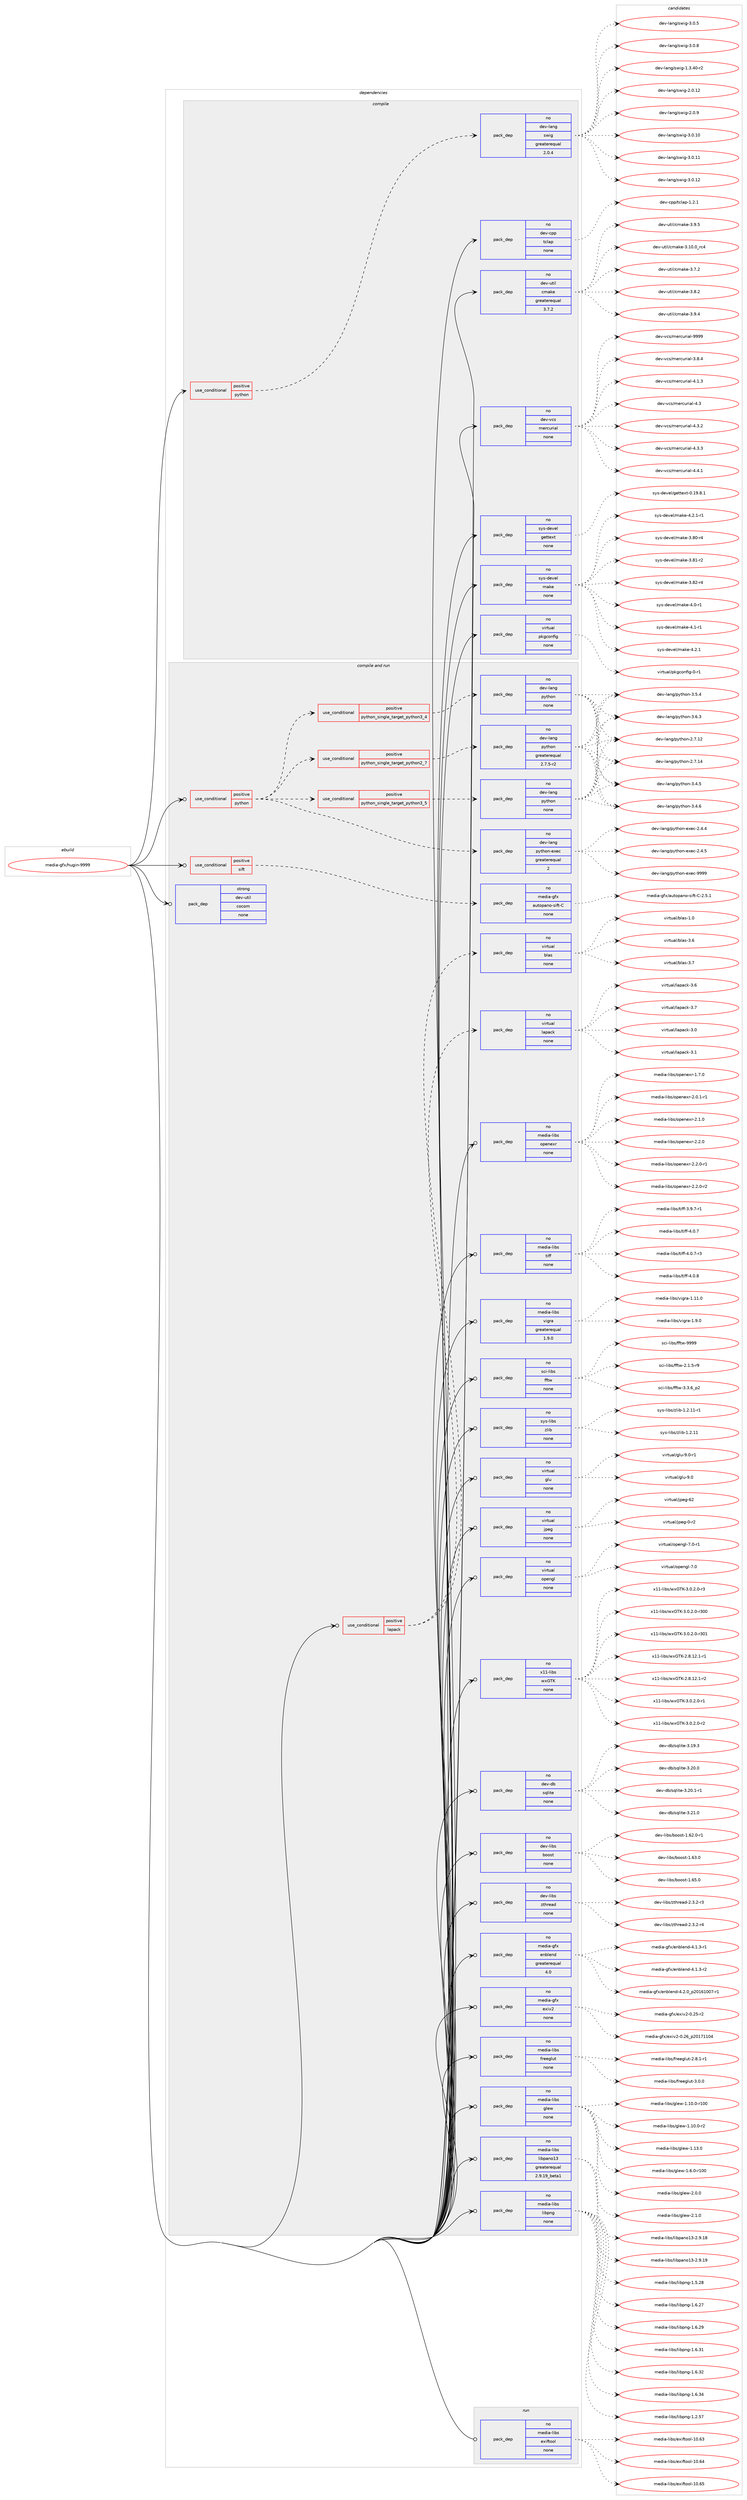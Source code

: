 digraph prolog {

# *************
# Graph options
# *************

newrank=true;
concentrate=true;
compound=true;
graph [rankdir=LR,fontname=Helvetica,fontsize=10,ranksep=1.5];#, ranksep=2.5, nodesep=0.2];
edge  [arrowhead=vee];
node  [fontname=Helvetica,fontsize=10];

# **********
# The ebuild
# **********

subgraph cluster_leftcol {
color=gray;
rank=same;
label=<<i>ebuild</i>>;
id [label="media-gfx/hugin-9999", color=red, width=4, href="../media-gfx/hugin-9999.svg"];
}

# ****************
# The dependencies
# ****************

subgraph cluster_midcol {
color=gray;
label=<<i>dependencies</i>>;
subgraph cluster_compile {
fillcolor="#eeeeee";
style=filled;
label=<<i>compile</i>>;
subgraph cond87703 {
dependency354578 [label=<<TABLE BORDER="0" CELLBORDER="1" CELLSPACING="0" CELLPADDING="4"><TR><TD ROWSPAN="3" CELLPADDING="10">use_conditional</TD></TR><TR><TD>positive</TD></TR><TR><TD>python</TD></TR></TABLE>>, shape=none, color=red];
subgraph pack261482 {
dependency354579 [label=<<TABLE BORDER="0" CELLBORDER="1" CELLSPACING="0" CELLPADDING="4" WIDTH="220"><TR><TD ROWSPAN="6" CELLPADDING="30">pack_dep</TD></TR><TR><TD WIDTH="110">no</TD></TR><TR><TD>dev-lang</TD></TR><TR><TD>swig</TD></TR><TR><TD>greaterequal</TD></TR><TR><TD>2.0.4</TD></TR></TABLE>>, shape=none, color=blue];
}
dependency354578:e -> dependency354579:w [weight=20,style="dashed",arrowhead="vee"];
}
id:e -> dependency354578:w [weight=20,style="solid",arrowhead="vee"];
subgraph pack261483 {
dependency354580 [label=<<TABLE BORDER="0" CELLBORDER="1" CELLSPACING="0" CELLPADDING="4" WIDTH="220"><TR><TD ROWSPAN="6" CELLPADDING="30">pack_dep</TD></TR><TR><TD WIDTH="110">no</TD></TR><TR><TD>dev-cpp</TD></TR><TR><TD>tclap</TD></TR><TR><TD>none</TD></TR><TR><TD></TD></TR></TABLE>>, shape=none, color=blue];
}
id:e -> dependency354580:w [weight=20,style="solid",arrowhead="vee"];
subgraph pack261484 {
dependency354581 [label=<<TABLE BORDER="0" CELLBORDER="1" CELLSPACING="0" CELLPADDING="4" WIDTH="220"><TR><TD ROWSPAN="6" CELLPADDING="30">pack_dep</TD></TR><TR><TD WIDTH="110">no</TD></TR><TR><TD>dev-util</TD></TR><TR><TD>cmake</TD></TR><TR><TD>greaterequal</TD></TR><TR><TD>3.7.2</TD></TR></TABLE>>, shape=none, color=blue];
}
id:e -> dependency354581:w [weight=20,style="solid",arrowhead="vee"];
subgraph pack261485 {
dependency354582 [label=<<TABLE BORDER="0" CELLBORDER="1" CELLSPACING="0" CELLPADDING="4" WIDTH="220"><TR><TD ROWSPAN="6" CELLPADDING="30">pack_dep</TD></TR><TR><TD WIDTH="110">no</TD></TR><TR><TD>dev-vcs</TD></TR><TR><TD>mercurial</TD></TR><TR><TD>none</TD></TR><TR><TD></TD></TR></TABLE>>, shape=none, color=blue];
}
id:e -> dependency354582:w [weight=20,style="solid",arrowhead="vee"];
subgraph pack261486 {
dependency354583 [label=<<TABLE BORDER="0" CELLBORDER="1" CELLSPACING="0" CELLPADDING="4" WIDTH="220"><TR><TD ROWSPAN="6" CELLPADDING="30">pack_dep</TD></TR><TR><TD WIDTH="110">no</TD></TR><TR><TD>sys-devel</TD></TR><TR><TD>gettext</TD></TR><TR><TD>none</TD></TR><TR><TD></TD></TR></TABLE>>, shape=none, color=blue];
}
id:e -> dependency354583:w [weight=20,style="solid",arrowhead="vee"];
subgraph pack261487 {
dependency354584 [label=<<TABLE BORDER="0" CELLBORDER="1" CELLSPACING="0" CELLPADDING="4" WIDTH="220"><TR><TD ROWSPAN="6" CELLPADDING="30">pack_dep</TD></TR><TR><TD WIDTH="110">no</TD></TR><TR><TD>sys-devel</TD></TR><TR><TD>make</TD></TR><TR><TD>none</TD></TR><TR><TD></TD></TR></TABLE>>, shape=none, color=blue];
}
id:e -> dependency354584:w [weight=20,style="solid",arrowhead="vee"];
subgraph pack261488 {
dependency354585 [label=<<TABLE BORDER="0" CELLBORDER="1" CELLSPACING="0" CELLPADDING="4" WIDTH="220"><TR><TD ROWSPAN="6" CELLPADDING="30">pack_dep</TD></TR><TR><TD WIDTH="110">no</TD></TR><TR><TD>virtual</TD></TR><TR><TD>pkgconfig</TD></TR><TR><TD>none</TD></TR><TR><TD></TD></TR></TABLE>>, shape=none, color=blue];
}
id:e -> dependency354585:w [weight=20,style="solid",arrowhead="vee"];
}
subgraph cluster_compileandrun {
fillcolor="#eeeeee";
style=filled;
label=<<i>compile and run</i>>;
subgraph cond87704 {
dependency354586 [label=<<TABLE BORDER="0" CELLBORDER="1" CELLSPACING="0" CELLPADDING="4"><TR><TD ROWSPAN="3" CELLPADDING="10">use_conditional</TD></TR><TR><TD>positive</TD></TR><TR><TD>lapack</TD></TR></TABLE>>, shape=none, color=red];
subgraph pack261489 {
dependency354587 [label=<<TABLE BORDER="0" CELLBORDER="1" CELLSPACING="0" CELLPADDING="4" WIDTH="220"><TR><TD ROWSPAN="6" CELLPADDING="30">pack_dep</TD></TR><TR><TD WIDTH="110">no</TD></TR><TR><TD>virtual</TD></TR><TR><TD>blas</TD></TR><TR><TD>none</TD></TR><TR><TD></TD></TR></TABLE>>, shape=none, color=blue];
}
dependency354586:e -> dependency354587:w [weight=20,style="dashed",arrowhead="vee"];
subgraph pack261490 {
dependency354588 [label=<<TABLE BORDER="0" CELLBORDER="1" CELLSPACING="0" CELLPADDING="4" WIDTH="220"><TR><TD ROWSPAN="6" CELLPADDING="30">pack_dep</TD></TR><TR><TD WIDTH="110">no</TD></TR><TR><TD>virtual</TD></TR><TR><TD>lapack</TD></TR><TR><TD>none</TD></TR><TR><TD></TD></TR></TABLE>>, shape=none, color=blue];
}
dependency354586:e -> dependency354588:w [weight=20,style="dashed",arrowhead="vee"];
}
id:e -> dependency354586:w [weight=20,style="solid",arrowhead="odotvee"];
subgraph cond87705 {
dependency354589 [label=<<TABLE BORDER="0" CELLBORDER="1" CELLSPACING="0" CELLPADDING="4"><TR><TD ROWSPAN="3" CELLPADDING="10">use_conditional</TD></TR><TR><TD>positive</TD></TR><TR><TD>python</TD></TR></TABLE>>, shape=none, color=red];
subgraph cond87706 {
dependency354590 [label=<<TABLE BORDER="0" CELLBORDER="1" CELLSPACING="0" CELLPADDING="4"><TR><TD ROWSPAN="3" CELLPADDING="10">use_conditional</TD></TR><TR><TD>positive</TD></TR><TR><TD>python_single_target_python2_7</TD></TR></TABLE>>, shape=none, color=red];
subgraph pack261491 {
dependency354591 [label=<<TABLE BORDER="0" CELLBORDER="1" CELLSPACING="0" CELLPADDING="4" WIDTH="220"><TR><TD ROWSPAN="6" CELLPADDING="30">pack_dep</TD></TR><TR><TD WIDTH="110">no</TD></TR><TR><TD>dev-lang</TD></TR><TR><TD>python</TD></TR><TR><TD>greaterequal</TD></TR><TR><TD>2.7.5-r2</TD></TR></TABLE>>, shape=none, color=blue];
}
dependency354590:e -> dependency354591:w [weight=20,style="dashed",arrowhead="vee"];
}
dependency354589:e -> dependency354590:w [weight=20,style="dashed",arrowhead="vee"];
subgraph cond87707 {
dependency354592 [label=<<TABLE BORDER="0" CELLBORDER="1" CELLSPACING="0" CELLPADDING="4"><TR><TD ROWSPAN="3" CELLPADDING="10">use_conditional</TD></TR><TR><TD>positive</TD></TR><TR><TD>python_single_target_python3_4</TD></TR></TABLE>>, shape=none, color=red];
subgraph pack261492 {
dependency354593 [label=<<TABLE BORDER="0" CELLBORDER="1" CELLSPACING="0" CELLPADDING="4" WIDTH="220"><TR><TD ROWSPAN="6" CELLPADDING="30">pack_dep</TD></TR><TR><TD WIDTH="110">no</TD></TR><TR><TD>dev-lang</TD></TR><TR><TD>python</TD></TR><TR><TD>none</TD></TR><TR><TD></TD></TR></TABLE>>, shape=none, color=blue];
}
dependency354592:e -> dependency354593:w [weight=20,style="dashed",arrowhead="vee"];
}
dependency354589:e -> dependency354592:w [weight=20,style="dashed",arrowhead="vee"];
subgraph cond87708 {
dependency354594 [label=<<TABLE BORDER="0" CELLBORDER="1" CELLSPACING="0" CELLPADDING="4"><TR><TD ROWSPAN="3" CELLPADDING="10">use_conditional</TD></TR><TR><TD>positive</TD></TR><TR><TD>python_single_target_python3_5</TD></TR></TABLE>>, shape=none, color=red];
subgraph pack261493 {
dependency354595 [label=<<TABLE BORDER="0" CELLBORDER="1" CELLSPACING="0" CELLPADDING="4" WIDTH="220"><TR><TD ROWSPAN="6" CELLPADDING="30">pack_dep</TD></TR><TR><TD WIDTH="110">no</TD></TR><TR><TD>dev-lang</TD></TR><TR><TD>python</TD></TR><TR><TD>none</TD></TR><TR><TD></TD></TR></TABLE>>, shape=none, color=blue];
}
dependency354594:e -> dependency354595:w [weight=20,style="dashed",arrowhead="vee"];
}
dependency354589:e -> dependency354594:w [weight=20,style="dashed",arrowhead="vee"];
subgraph pack261494 {
dependency354596 [label=<<TABLE BORDER="0" CELLBORDER="1" CELLSPACING="0" CELLPADDING="4" WIDTH="220"><TR><TD ROWSPAN="6" CELLPADDING="30">pack_dep</TD></TR><TR><TD WIDTH="110">no</TD></TR><TR><TD>dev-lang</TD></TR><TR><TD>python-exec</TD></TR><TR><TD>greaterequal</TD></TR><TR><TD>2</TD></TR></TABLE>>, shape=none, color=blue];
}
dependency354589:e -> dependency354596:w [weight=20,style="dashed",arrowhead="vee"];
}
id:e -> dependency354589:w [weight=20,style="solid",arrowhead="odotvee"];
subgraph cond87709 {
dependency354597 [label=<<TABLE BORDER="0" CELLBORDER="1" CELLSPACING="0" CELLPADDING="4"><TR><TD ROWSPAN="3" CELLPADDING="10">use_conditional</TD></TR><TR><TD>positive</TD></TR><TR><TD>sift</TD></TR></TABLE>>, shape=none, color=red];
subgraph pack261495 {
dependency354598 [label=<<TABLE BORDER="0" CELLBORDER="1" CELLSPACING="0" CELLPADDING="4" WIDTH="220"><TR><TD ROWSPAN="6" CELLPADDING="30">pack_dep</TD></TR><TR><TD WIDTH="110">no</TD></TR><TR><TD>media-gfx</TD></TR><TR><TD>autopano-sift-C</TD></TR><TR><TD>none</TD></TR><TR><TD></TD></TR></TABLE>>, shape=none, color=blue];
}
dependency354597:e -> dependency354598:w [weight=20,style="dashed",arrowhead="vee"];
}
id:e -> dependency354597:w [weight=20,style="solid",arrowhead="odotvee"];
subgraph pack261496 {
dependency354599 [label=<<TABLE BORDER="0" CELLBORDER="1" CELLSPACING="0" CELLPADDING="4" WIDTH="220"><TR><TD ROWSPAN="6" CELLPADDING="30">pack_dep</TD></TR><TR><TD WIDTH="110">no</TD></TR><TR><TD>dev-db</TD></TR><TR><TD>sqlite</TD></TR><TR><TD>none</TD></TR><TR><TD></TD></TR></TABLE>>, shape=none, color=blue];
}
id:e -> dependency354599:w [weight=20,style="solid",arrowhead="odotvee"];
subgraph pack261497 {
dependency354600 [label=<<TABLE BORDER="0" CELLBORDER="1" CELLSPACING="0" CELLPADDING="4" WIDTH="220"><TR><TD ROWSPAN="6" CELLPADDING="30">pack_dep</TD></TR><TR><TD WIDTH="110">no</TD></TR><TR><TD>dev-libs</TD></TR><TR><TD>boost</TD></TR><TR><TD>none</TD></TR><TR><TD></TD></TR></TABLE>>, shape=none, color=blue];
}
id:e -> dependency354600:w [weight=20,style="solid",arrowhead="odotvee"];
subgraph pack261498 {
dependency354601 [label=<<TABLE BORDER="0" CELLBORDER="1" CELLSPACING="0" CELLPADDING="4" WIDTH="220"><TR><TD ROWSPAN="6" CELLPADDING="30">pack_dep</TD></TR><TR><TD WIDTH="110">no</TD></TR><TR><TD>dev-libs</TD></TR><TR><TD>zthread</TD></TR><TR><TD>none</TD></TR><TR><TD></TD></TR></TABLE>>, shape=none, color=blue];
}
id:e -> dependency354601:w [weight=20,style="solid",arrowhead="odotvee"];
subgraph pack261499 {
dependency354602 [label=<<TABLE BORDER="0" CELLBORDER="1" CELLSPACING="0" CELLPADDING="4" WIDTH="220"><TR><TD ROWSPAN="6" CELLPADDING="30">pack_dep</TD></TR><TR><TD WIDTH="110">no</TD></TR><TR><TD>media-gfx</TD></TR><TR><TD>enblend</TD></TR><TR><TD>greaterequal</TD></TR><TR><TD>4.0</TD></TR></TABLE>>, shape=none, color=blue];
}
id:e -> dependency354602:w [weight=20,style="solid",arrowhead="odotvee"];
subgraph pack261500 {
dependency354603 [label=<<TABLE BORDER="0" CELLBORDER="1" CELLSPACING="0" CELLPADDING="4" WIDTH="220"><TR><TD ROWSPAN="6" CELLPADDING="30">pack_dep</TD></TR><TR><TD WIDTH="110">no</TD></TR><TR><TD>media-gfx</TD></TR><TR><TD>exiv2</TD></TR><TR><TD>none</TD></TR><TR><TD></TD></TR></TABLE>>, shape=none, color=blue];
}
id:e -> dependency354603:w [weight=20,style="solid",arrowhead="odotvee"];
subgraph pack261501 {
dependency354604 [label=<<TABLE BORDER="0" CELLBORDER="1" CELLSPACING="0" CELLPADDING="4" WIDTH="220"><TR><TD ROWSPAN="6" CELLPADDING="30">pack_dep</TD></TR><TR><TD WIDTH="110">no</TD></TR><TR><TD>media-libs</TD></TR><TR><TD>freeglut</TD></TR><TR><TD>none</TD></TR><TR><TD></TD></TR></TABLE>>, shape=none, color=blue];
}
id:e -> dependency354604:w [weight=20,style="solid",arrowhead="odotvee"];
subgraph pack261502 {
dependency354605 [label=<<TABLE BORDER="0" CELLBORDER="1" CELLSPACING="0" CELLPADDING="4" WIDTH="220"><TR><TD ROWSPAN="6" CELLPADDING="30">pack_dep</TD></TR><TR><TD WIDTH="110">no</TD></TR><TR><TD>media-libs</TD></TR><TR><TD>glew</TD></TR><TR><TD>none</TD></TR><TR><TD></TD></TR></TABLE>>, shape=none, color=blue];
}
id:e -> dependency354605:w [weight=20,style="solid",arrowhead="odotvee"];
subgraph pack261503 {
dependency354606 [label=<<TABLE BORDER="0" CELLBORDER="1" CELLSPACING="0" CELLPADDING="4" WIDTH="220"><TR><TD ROWSPAN="6" CELLPADDING="30">pack_dep</TD></TR><TR><TD WIDTH="110">no</TD></TR><TR><TD>media-libs</TD></TR><TR><TD>libpano13</TD></TR><TR><TD>greaterequal</TD></TR><TR><TD>2.9.19_beta1</TD></TR></TABLE>>, shape=none, color=blue];
}
id:e -> dependency354606:w [weight=20,style="solid",arrowhead="odotvee"];
subgraph pack261504 {
dependency354607 [label=<<TABLE BORDER="0" CELLBORDER="1" CELLSPACING="0" CELLPADDING="4" WIDTH="220"><TR><TD ROWSPAN="6" CELLPADDING="30">pack_dep</TD></TR><TR><TD WIDTH="110">no</TD></TR><TR><TD>media-libs</TD></TR><TR><TD>libpng</TD></TR><TR><TD>none</TD></TR><TR><TD></TD></TR></TABLE>>, shape=none, color=blue];
}
id:e -> dependency354607:w [weight=20,style="solid",arrowhead="odotvee"];
subgraph pack261505 {
dependency354608 [label=<<TABLE BORDER="0" CELLBORDER="1" CELLSPACING="0" CELLPADDING="4" WIDTH="220"><TR><TD ROWSPAN="6" CELLPADDING="30">pack_dep</TD></TR><TR><TD WIDTH="110">no</TD></TR><TR><TD>media-libs</TD></TR><TR><TD>openexr</TD></TR><TR><TD>none</TD></TR><TR><TD></TD></TR></TABLE>>, shape=none, color=blue];
}
id:e -> dependency354608:w [weight=20,style="solid",arrowhead="odotvee"];
subgraph pack261506 {
dependency354609 [label=<<TABLE BORDER="0" CELLBORDER="1" CELLSPACING="0" CELLPADDING="4" WIDTH="220"><TR><TD ROWSPAN="6" CELLPADDING="30">pack_dep</TD></TR><TR><TD WIDTH="110">no</TD></TR><TR><TD>media-libs</TD></TR><TR><TD>tiff</TD></TR><TR><TD>none</TD></TR><TR><TD></TD></TR></TABLE>>, shape=none, color=blue];
}
id:e -> dependency354609:w [weight=20,style="solid",arrowhead="odotvee"];
subgraph pack261507 {
dependency354610 [label=<<TABLE BORDER="0" CELLBORDER="1" CELLSPACING="0" CELLPADDING="4" WIDTH="220"><TR><TD ROWSPAN="6" CELLPADDING="30">pack_dep</TD></TR><TR><TD WIDTH="110">no</TD></TR><TR><TD>media-libs</TD></TR><TR><TD>vigra</TD></TR><TR><TD>greaterequal</TD></TR><TR><TD>1.9.0</TD></TR></TABLE>>, shape=none, color=blue];
}
id:e -> dependency354610:w [weight=20,style="solid",arrowhead="odotvee"];
subgraph pack261508 {
dependency354611 [label=<<TABLE BORDER="0" CELLBORDER="1" CELLSPACING="0" CELLPADDING="4" WIDTH="220"><TR><TD ROWSPAN="6" CELLPADDING="30">pack_dep</TD></TR><TR><TD WIDTH="110">no</TD></TR><TR><TD>sci-libs</TD></TR><TR><TD>fftw</TD></TR><TR><TD>none</TD></TR><TR><TD></TD></TR></TABLE>>, shape=none, color=blue];
}
id:e -> dependency354611:w [weight=20,style="solid",arrowhead="odotvee"];
subgraph pack261509 {
dependency354612 [label=<<TABLE BORDER="0" CELLBORDER="1" CELLSPACING="0" CELLPADDING="4" WIDTH="220"><TR><TD ROWSPAN="6" CELLPADDING="30">pack_dep</TD></TR><TR><TD WIDTH="110">no</TD></TR><TR><TD>sys-libs</TD></TR><TR><TD>zlib</TD></TR><TR><TD>none</TD></TR><TR><TD></TD></TR></TABLE>>, shape=none, color=blue];
}
id:e -> dependency354612:w [weight=20,style="solid",arrowhead="odotvee"];
subgraph pack261510 {
dependency354613 [label=<<TABLE BORDER="0" CELLBORDER="1" CELLSPACING="0" CELLPADDING="4" WIDTH="220"><TR><TD ROWSPAN="6" CELLPADDING="30">pack_dep</TD></TR><TR><TD WIDTH="110">no</TD></TR><TR><TD>virtual</TD></TR><TR><TD>glu</TD></TR><TR><TD>none</TD></TR><TR><TD></TD></TR></TABLE>>, shape=none, color=blue];
}
id:e -> dependency354613:w [weight=20,style="solid",arrowhead="odotvee"];
subgraph pack261511 {
dependency354614 [label=<<TABLE BORDER="0" CELLBORDER="1" CELLSPACING="0" CELLPADDING="4" WIDTH="220"><TR><TD ROWSPAN="6" CELLPADDING="30">pack_dep</TD></TR><TR><TD WIDTH="110">no</TD></TR><TR><TD>virtual</TD></TR><TR><TD>jpeg</TD></TR><TR><TD>none</TD></TR><TR><TD></TD></TR></TABLE>>, shape=none, color=blue];
}
id:e -> dependency354614:w [weight=20,style="solid",arrowhead="odotvee"];
subgraph pack261512 {
dependency354615 [label=<<TABLE BORDER="0" CELLBORDER="1" CELLSPACING="0" CELLPADDING="4" WIDTH="220"><TR><TD ROWSPAN="6" CELLPADDING="30">pack_dep</TD></TR><TR><TD WIDTH="110">no</TD></TR><TR><TD>virtual</TD></TR><TR><TD>opengl</TD></TR><TR><TD>none</TD></TR><TR><TD></TD></TR></TABLE>>, shape=none, color=blue];
}
id:e -> dependency354615:w [weight=20,style="solid",arrowhead="odotvee"];
subgraph pack261513 {
dependency354616 [label=<<TABLE BORDER="0" CELLBORDER="1" CELLSPACING="0" CELLPADDING="4" WIDTH="220"><TR><TD ROWSPAN="6" CELLPADDING="30">pack_dep</TD></TR><TR><TD WIDTH="110">no</TD></TR><TR><TD>x11-libs</TD></TR><TR><TD>wxGTK</TD></TR><TR><TD>none</TD></TR><TR><TD></TD></TR></TABLE>>, shape=none, color=blue];
}
id:e -> dependency354616:w [weight=20,style="solid",arrowhead="odotvee"];
subgraph pack261514 {
dependency354617 [label=<<TABLE BORDER="0" CELLBORDER="1" CELLSPACING="0" CELLPADDING="4" WIDTH="220"><TR><TD ROWSPAN="6" CELLPADDING="30">pack_dep</TD></TR><TR><TD WIDTH="110">strong</TD></TR><TR><TD>dev-util</TD></TR><TR><TD>cocom</TD></TR><TR><TD>none</TD></TR><TR><TD></TD></TR></TABLE>>, shape=none, color=blue];
}
id:e -> dependency354617:w [weight=20,style="solid",arrowhead="odotvee"];
}
subgraph cluster_run {
fillcolor="#eeeeee";
style=filled;
label=<<i>run</i>>;
subgraph pack261515 {
dependency354618 [label=<<TABLE BORDER="0" CELLBORDER="1" CELLSPACING="0" CELLPADDING="4" WIDTH="220"><TR><TD ROWSPAN="6" CELLPADDING="30">pack_dep</TD></TR><TR><TD WIDTH="110">no</TD></TR><TR><TD>media-libs</TD></TR><TR><TD>exiftool</TD></TR><TR><TD>none</TD></TR><TR><TD></TD></TR></TABLE>>, shape=none, color=blue];
}
id:e -> dependency354618:w [weight=20,style="solid",arrowhead="odot"];
}
}

# **************
# The candidates
# **************

subgraph cluster_choices {
rank=same;
color=gray;
label=<<i>candidates</i>>;

subgraph choice261482 {
color=black;
nodesep=1;
choice100101118451089711010347115119105103454946514652484511450 [label="dev-lang/swig-1.3.40-r2", color=red, width=4,href="../dev-lang/swig-1.3.40-r2.svg"];
choice10010111845108971101034711511910510345504648464950 [label="dev-lang/swig-2.0.12", color=red, width=4,href="../dev-lang/swig-2.0.12.svg"];
choice100101118451089711010347115119105103455046484657 [label="dev-lang/swig-2.0.9", color=red, width=4,href="../dev-lang/swig-2.0.9.svg"];
choice10010111845108971101034711511910510345514648464948 [label="dev-lang/swig-3.0.10", color=red, width=4,href="../dev-lang/swig-3.0.10.svg"];
choice10010111845108971101034711511910510345514648464949 [label="dev-lang/swig-3.0.11", color=red, width=4,href="../dev-lang/swig-3.0.11.svg"];
choice10010111845108971101034711511910510345514648464950 [label="dev-lang/swig-3.0.12", color=red, width=4,href="../dev-lang/swig-3.0.12.svg"];
choice100101118451089711010347115119105103455146484653 [label="dev-lang/swig-3.0.5", color=red, width=4,href="../dev-lang/swig-3.0.5.svg"];
choice100101118451089711010347115119105103455146484656 [label="dev-lang/swig-3.0.8", color=red, width=4,href="../dev-lang/swig-3.0.8.svg"];
dependency354579:e -> choice100101118451089711010347115119105103454946514652484511450:w [style=dotted,weight="100"];
dependency354579:e -> choice10010111845108971101034711511910510345504648464950:w [style=dotted,weight="100"];
dependency354579:e -> choice100101118451089711010347115119105103455046484657:w [style=dotted,weight="100"];
dependency354579:e -> choice10010111845108971101034711511910510345514648464948:w [style=dotted,weight="100"];
dependency354579:e -> choice10010111845108971101034711511910510345514648464949:w [style=dotted,weight="100"];
dependency354579:e -> choice10010111845108971101034711511910510345514648464950:w [style=dotted,weight="100"];
dependency354579:e -> choice100101118451089711010347115119105103455146484653:w [style=dotted,weight="100"];
dependency354579:e -> choice100101118451089711010347115119105103455146484656:w [style=dotted,weight="100"];
}
subgraph choice261483 {
color=black;
nodesep=1;
choice1001011184599112112471169910897112454946504649 [label="dev-cpp/tclap-1.2.1", color=red, width=4,href="../dev-cpp/tclap-1.2.1.svg"];
dependency354580:e -> choice1001011184599112112471169910897112454946504649:w [style=dotted,weight="100"];
}
subgraph choice261484 {
color=black;
nodesep=1;
choice1001011184511711610510847991099710710145514649484648951149952 [label="dev-util/cmake-3.10.0_rc4", color=red, width=4,href="../dev-util/cmake-3.10.0_rc4.svg"];
choice10010111845117116105108479910997107101455146554650 [label="dev-util/cmake-3.7.2", color=red, width=4,href="../dev-util/cmake-3.7.2.svg"];
choice10010111845117116105108479910997107101455146564650 [label="dev-util/cmake-3.8.2", color=red, width=4,href="../dev-util/cmake-3.8.2.svg"];
choice10010111845117116105108479910997107101455146574652 [label="dev-util/cmake-3.9.4", color=red, width=4,href="../dev-util/cmake-3.9.4.svg"];
choice10010111845117116105108479910997107101455146574653 [label="dev-util/cmake-3.9.5", color=red, width=4,href="../dev-util/cmake-3.9.5.svg"];
dependency354581:e -> choice1001011184511711610510847991099710710145514649484648951149952:w [style=dotted,weight="100"];
dependency354581:e -> choice10010111845117116105108479910997107101455146554650:w [style=dotted,weight="100"];
dependency354581:e -> choice10010111845117116105108479910997107101455146564650:w [style=dotted,weight="100"];
dependency354581:e -> choice10010111845117116105108479910997107101455146574652:w [style=dotted,weight="100"];
dependency354581:e -> choice10010111845117116105108479910997107101455146574653:w [style=dotted,weight="100"];
}
subgraph choice261485 {
color=black;
nodesep=1;
choice1001011184511899115471091011149911711410597108455146564652 [label="dev-vcs/mercurial-3.8.4", color=red, width=4,href="../dev-vcs/mercurial-3.8.4.svg"];
choice1001011184511899115471091011149911711410597108455246494651 [label="dev-vcs/mercurial-4.1.3", color=red, width=4,href="../dev-vcs/mercurial-4.1.3.svg"];
choice100101118451189911547109101114991171141059710845524651 [label="dev-vcs/mercurial-4.3", color=red, width=4,href="../dev-vcs/mercurial-4.3.svg"];
choice1001011184511899115471091011149911711410597108455246514650 [label="dev-vcs/mercurial-4.3.2", color=red, width=4,href="../dev-vcs/mercurial-4.3.2.svg"];
choice1001011184511899115471091011149911711410597108455246514651 [label="dev-vcs/mercurial-4.3.3", color=red, width=4,href="../dev-vcs/mercurial-4.3.3.svg"];
choice1001011184511899115471091011149911711410597108455246524649 [label="dev-vcs/mercurial-4.4.1", color=red, width=4,href="../dev-vcs/mercurial-4.4.1.svg"];
choice10010111845118991154710910111499117114105971084557575757 [label="dev-vcs/mercurial-9999", color=red, width=4,href="../dev-vcs/mercurial-9999.svg"];
dependency354582:e -> choice1001011184511899115471091011149911711410597108455146564652:w [style=dotted,weight="100"];
dependency354582:e -> choice1001011184511899115471091011149911711410597108455246494651:w [style=dotted,weight="100"];
dependency354582:e -> choice100101118451189911547109101114991171141059710845524651:w [style=dotted,weight="100"];
dependency354582:e -> choice1001011184511899115471091011149911711410597108455246514650:w [style=dotted,weight="100"];
dependency354582:e -> choice1001011184511899115471091011149911711410597108455246514651:w [style=dotted,weight="100"];
dependency354582:e -> choice1001011184511899115471091011149911711410597108455246524649:w [style=dotted,weight="100"];
dependency354582:e -> choice10010111845118991154710910111499117114105971084557575757:w [style=dotted,weight="100"];
}
subgraph choice261486 {
color=black;
nodesep=1;
choice1151211154510010111810110847103101116116101120116454846495746564649 [label="sys-devel/gettext-0.19.8.1", color=red, width=4,href="../sys-devel/gettext-0.19.8.1.svg"];
dependency354583:e -> choice1151211154510010111810110847103101116116101120116454846495746564649:w [style=dotted,weight="100"];
}
subgraph choice261487 {
color=black;
nodesep=1;
choice11512111545100101118101108471099710710145514656484511452 [label="sys-devel/make-3.80-r4", color=red, width=4,href="../sys-devel/make-3.80-r4.svg"];
choice11512111545100101118101108471099710710145514656494511450 [label="sys-devel/make-3.81-r2", color=red, width=4,href="../sys-devel/make-3.81-r2.svg"];
choice11512111545100101118101108471099710710145514656504511452 [label="sys-devel/make-3.82-r4", color=red, width=4,href="../sys-devel/make-3.82-r4.svg"];
choice115121115451001011181011084710997107101455246484511449 [label="sys-devel/make-4.0-r1", color=red, width=4,href="../sys-devel/make-4.0-r1.svg"];
choice115121115451001011181011084710997107101455246494511449 [label="sys-devel/make-4.1-r1", color=red, width=4,href="../sys-devel/make-4.1-r1.svg"];
choice115121115451001011181011084710997107101455246504649 [label="sys-devel/make-4.2.1", color=red, width=4,href="../sys-devel/make-4.2.1.svg"];
choice1151211154510010111810110847109971071014552465046494511449 [label="sys-devel/make-4.2.1-r1", color=red, width=4,href="../sys-devel/make-4.2.1-r1.svg"];
dependency354584:e -> choice11512111545100101118101108471099710710145514656484511452:w [style=dotted,weight="100"];
dependency354584:e -> choice11512111545100101118101108471099710710145514656494511450:w [style=dotted,weight="100"];
dependency354584:e -> choice11512111545100101118101108471099710710145514656504511452:w [style=dotted,weight="100"];
dependency354584:e -> choice115121115451001011181011084710997107101455246484511449:w [style=dotted,weight="100"];
dependency354584:e -> choice115121115451001011181011084710997107101455246494511449:w [style=dotted,weight="100"];
dependency354584:e -> choice115121115451001011181011084710997107101455246504649:w [style=dotted,weight="100"];
dependency354584:e -> choice1151211154510010111810110847109971071014552465046494511449:w [style=dotted,weight="100"];
}
subgraph choice261488 {
color=black;
nodesep=1;
choice11810511411611797108471121071039911111010210510345484511449 [label="virtual/pkgconfig-0-r1", color=red, width=4,href="../virtual/pkgconfig-0-r1.svg"];
dependency354585:e -> choice11810511411611797108471121071039911111010210510345484511449:w [style=dotted,weight="100"];
}
subgraph choice261489 {
color=black;
nodesep=1;
choice1181051141161179710847981089711545494648 [label="virtual/blas-1.0", color=red, width=4,href="../virtual/blas-1.0.svg"];
choice1181051141161179710847981089711545514654 [label="virtual/blas-3.6", color=red, width=4,href="../virtual/blas-3.6.svg"];
choice1181051141161179710847981089711545514655 [label="virtual/blas-3.7", color=red, width=4,href="../virtual/blas-3.7.svg"];
dependency354587:e -> choice1181051141161179710847981089711545494648:w [style=dotted,weight="100"];
dependency354587:e -> choice1181051141161179710847981089711545514654:w [style=dotted,weight="100"];
dependency354587:e -> choice1181051141161179710847981089711545514655:w [style=dotted,weight="100"];
}
subgraph choice261490 {
color=black;
nodesep=1;
choice118105114116117971084710897112979910745514648 [label="virtual/lapack-3.0", color=red, width=4,href="../virtual/lapack-3.0.svg"];
choice118105114116117971084710897112979910745514649 [label="virtual/lapack-3.1", color=red, width=4,href="../virtual/lapack-3.1.svg"];
choice118105114116117971084710897112979910745514654 [label="virtual/lapack-3.6", color=red, width=4,href="../virtual/lapack-3.6.svg"];
choice118105114116117971084710897112979910745514655 [label="virtual/lapack-3.7", color=red, width=4,href="../virtual/lapack-3.7.svg"];
dependency354588:e -> choice118105114116117971084710897112979910745514648:w [style=dotted,weight="100"];
dependency354588:e -> choice118105114116117971084710897112979910745514649:w [style=dotted,weight="100"];
dependency354588:e -> choice118105114116117971084710897112979910745514654:w [style=dotted,weight="100"];
dependency354588:e -> choice118105114116117971084710897112979910745514655:w [style=dotted,weight="100"];
}
subgraph choice261491 {
color=black;
nodesep=1;
choice10010111845108971101034711212111610411111045504655464950 [label="dev-lang/python-2.7.12", color=red, width=4,href="../dev-lang/python-2.7.12.svg"];
choice10010111845108971101034711212111610411111045504655464952 [label="dev-lang/python-2.7.14", color=red, width=4,href="../dev-lang/python-2.7.14.svg"];
choice100101118451089711010347112121116104111110455146524653 [label="dev-lang/python-3.4.5", color=red, width=4,href="../dev-lang/python-3.4.5.svg"];
choice100101118451089711010347112121116104111110455146524654 [label="dev-lang/python-3.4.6", color=red, width=4,href="../dev-lang/python-3.4.6.svg"];
choice100101118451089711010347112121116104111110455146534652 [label="dev-lang/python-3.5.4", color=red, width=4,href="../dev-lang/python-3.5.4.svg"];
choice100101118451089711010347112121116104111110455146544651 [label="dev-lang/python-3.6.3", color=red, width=4,href="../dev-lang/python-3.6.3.svg"];
dependency354591:e -> choice10010111845108971101034711212111610411111045504655464950:w [style=dotted,weight="100"];
dependency354591:e -> choice10010111845108971101034711212111610411111045504655464952:w [style=dotted,weight="100"];
dependency354591:e -> choice100101118451089711010347112121116104111110455146524653:w [style=dotted,weight="100"];
dependency354591:e -> choice100101118451089711010347112121116104111110455146524654:w [style=dotted,weight="100"];
dependency354591:e -> choice100101118451089711010347112121116104111110455146534652:w [style=dotted,weight="100"];
dependency354591:e -> choice100101118451089711010347112121116104111110455146544651:w [style=dotted,weight="100"];
}
subgraph choice261492 {
color=black;
nodesep=1;
choice10010111845108971101034711212111610411111045504655464950 [label="dev-lang/python-2.7.12", color=red, width=4,href="../dev-lang/python-2.7.12.svg"];
choice10010111845108971101034711212111610411111045504655464952 [label="dev-lang/python-2.7.14", color=red, width=4,href="../dev-lang/python-2.7.14.svg"];
choice100101118451089711010347112121116104111110455146524653 [label="dev-lang/python-3.4.5", color=red, width=4,href="../dev-lang/python-3.4.5.svg"];
choice100101118451089711010347112121116104111110455146524654 [label="dev-lang/python-3.4.6", color=red, width=4,href="../dev-lang/python-3.4.6.svg"];
choice100101118451089711010347112121116104111110455146534652 [label="dev-lang/python-3.5.4", color=red, width=4,href="../dev-lang/python-3.5.4.svg"];
choice100101118451089711010347112121116104111110455146544651 [label="dev-lang/python-3.6.3", color=red, width=4,href="../dev-lang/python-3.6.3.svg"];
dependency354593:e -> choice10010111845108971101034711212111610411111045504655464950:w [style=dotted,weight="100"];
dependency354593:e -> choice10010111845108971101034711212111610411111045504655464952:w [style=dotted,weight="100"];
dependency354593:e -> choice100101118451089711010347112121116104111110455146524653:w [style=dotted,weight="100"];
dependency354593:e -> choice100101118451089711010347112121116104111110455146524654:w [style=dotted,weight="100"];
dependency354593:e -> choice100101118451089711010347112121116104111110455146534652:w [style=dotted,weight="100"];
dependency354593:e -> choice100101118451089711010347112121116104111110455146544651:w [style=dotted,weight="100"];
}
subgraph choice261493 {
color=black;
nodesep=1;
choice10010111845108971101034711212111610411111045504655464950 [label="dev-lang/python-2.7.12", color=red, width=4,href="../dev-lang/python-2.7.12.svg"];
choice10010111845108971101034711212111610411111045504655464952 [label="dev-lang/python-2.7.14", color=red, width=4,href="../dev-lang/python-2.7.14.svg"];
choice100101118451089711010347112121116104111110455146524653 [label="dev-lang/python-3.4.5", color=red, width=4,href="../dev-lang/python-3.4.5.svg"];
choice100101118451089711010347112121116104111110455146524654 [label="dev-lang/python-3.4.6", color=red, width=4,href="../dev-lang/python-3.4.6.svg"];
choice100101118451089711010347112121116104111110455146534652 [label="dev-lang/python-3.5.4", color=red, width=4,href="../dev-lang/python-3.5.4.svg"];
choice100101118451089711010347112121116104111110455146544651 [label="dev-lang/python-3.6.3", color=red, width=4,href="../dev-lang/python-3.6.3.svg"];
dependency354595:e -> choice10010111845108971101034711212111610411111045504655464950:w [style=dotted,weight="100"];
dependency354595:e -> choice10010111845108971101034711212111610411111045504655464952:w [style=dotted,weight="100"];
dependency354595:e -> choice100101118451089711010347112121116104111110455146524653:w [style=dotted,weight="100"];
dependency354595:e -> choice100101118451089711010347112121116104111110455146524654:w [style=dotted,weight="100"];
dependency354595:e -> choice100101118451089711010347112121116104111110455146534652:w [style=dotted,weight="100"];
dependency354595:e -> choice100101118451089711010347112121116104111110455146544651:w [style=dotted,weight="100"];
}
subgraph choice261494 {
color=black;
nodesep=1;
choice1001011184510897110103471121211161041111104510112010199455046524652 [label="dev-lang/python-exec-2.4.4", color=red, width=4,href="../dev-lang/python-exec-2.4.4.svg"];
choice1001011184510897110103471121211161041111104510112010199455046524653 [label="dev-lang/python-exec-2.4.5", color=red, width=4,href="../dev-lang/python-exec-2.4.5.svg"];
choice10010111845108971101034711212111610411111045101120101994557575757 [label="dev-lang/python-exec-9999", color=red, width=4,href="../dev-lang/python-exec-9999.svg"];
dependency354596:e -> choice1001011184510897110103471121211161041111104510112010199455046524652:w [style=dotted,weight="100"];
dependency354596:e -> choice1001011184510897110103471121211161041111104510112010199455046524653:w [style=dotted,weight="100"];
dependency354596:e -> choice10010111845108971101034711212111610411111045101120101994557575757:w [style=dotted,weight="100"];
}
subgraph choice261495 {
color=black;
nodesep=1;
choice1091011001059745103102120479711711611111297110111451151051021164567455046534649 [label="media-gfx/autopano-sift-C-2.5.1", color=red, width=4,href="../media-gfx/autopano-sift-C-2.5.1.svg"];
dependency354598:e -> choice1091011001059745103102120479711711611111297110111451151051021164567455046534649:w [style=dotted,weight="100"];
}
subgraph choice261496 {
color=black;
nodesep=1;
choice10010111845100984711511310810511610145514649574651 [label="dev-db/sqlite-3.19.3", color=red, width=4,href="../dev-db/sqlite-3.19.3.svg"];
choice10010111845100984711511310810511610145514650484648 [label="dev-db/sqlite-3.20.0", color=red, width=4,href="../dev-db/sqlite-3.20.0.svg"];
choice100101118451009847115113108105116101455146504846494511449 [label="dev-db/sqlite-3.20.1-r1", color=red, width=4,href="../dev-db/sqlite-3.20.1-r1.svg"];
choice10010111845100984711511310810511610145514650494648 [label="dev-db/sqlite-3.21.0", color=red, width=4,href="../dev-db/sqlite-3.21.0.svg"];
dependency354599:e -> choice10010111845100984711511310810511610145514649574651:w [style=dotted,weight="100"];
dependency354599:e -> choice10010111845100984711511310810511610145514650484648:w [style=dotted,weight="100"];
dependency354599:e -> choice100101118451009847115113108105116101455146504846494511449:w [style=dotted,weight="100"];
dependency354599:e -> choice10010111845100984711511310810511610145514650494648:w [style=dotted,weight="100"];
}
subgraph choice261497 {
color=black;
nodesep=1;
choice10010111845108105981154798111111115116454946545046484511449 [label="dev-libs/boost-1.62.0-r1", color=red, width=4,href="../dev-libs/boost-1.62.0-r1.svg"];
choice1001011184510810598115479811111111511645494654514648 [label="dev-libs/boost-1.63.0", color=red, width=4,href="../dev-libs/boost-1.63.0.svg"];
choice1001011184510810598115479811111111511645494654534648 [label="dev-libs/boost-1.65.0", color=red, width=4,href="../dev-libs/boost-1.65.0.svg"];
dependency354600:e -> choice10010111845108105981154798111111115116454946545046484511449:w [style=dotted,weight="100"];
dependency354600:e -> choice1001011184510810598115479811111111511645494654514648:w [style=dotted,weight="100"];
dependency354600:e -> choice1001011184510810598115479811111111511645494654534648:w [style=dotted,weight="100"];
}
subgraph choice261498 {
color=black;
nodesep=1;
choice100101118451081059811547122116104114101971004550465146504511451 [label="dev-libs/zthread-2.3.2-r3", color=red, width=4,href="../dev-libs/zthread-2.3.2-r3.svg"];
choice100101118451081059811547122116104114101971004550465146504511452 [label="dev-libs/zthread-2.3.2-r4", color=red, width=4,href="../dev-libs/zthread-2.3.2-r4.svg"];
dependency354601:e -> choice100101118451081059811547122116104114101971004550465146504511451:w [style=dotted,weight="100"];
dependency354601:e -> choice100101118451081059811547122116104114101971004550465146504511452:w [style=dotted,weight="100"];
}
subgraph choice261499 {
color=black;
nodesep=1;
choice109101100105974510310212047101110981081011101004552464946514511449 [label="media-gfx/enblend-4.1.3-r1", color=red, width=4,href="../media-gfx/enblend-4.1.3-r1.svg"];
choice109101100105974510310212047101110981081011101004552464946514511450 [label="media-gfx/enblend-4.1.3-r2", color=red, width=4,href="../media-gfx/enblend-4.1.3-r2.svg"];
choice109101100105974510310212047101110981081011101004552465046489511250484954494848554511449 [label="media-gfx/enblend-4.2.0_p20161007-r1", color=red, width=4,href="../media-gfx/enblend-4.2.0_p20161007-r1.svg"];
dependency354602:e -> choice109101100105974510310212047101110981081011101004552464946514511449:w [style=dotted,weight="100"];
dependency354602:e -> choice109101100105974510310212047101110981081011101004552464946514511450:w [style=dotted,weight="100"];
dependency354602:e -> choice109101100105974510310212047101110981081011101004552465046489511250484954494848554511449:w [style=dotted,weight="100"];
}
subgraph choice261500 {
color=black;
nodesep=1;
choice1091011001059745103102120471011201051185045484650534511450 [label="media-gfx/exiv2-0.25-r2", color=red, width=4,href="../media-gfx/exiv2-0.25-r2.svg"];
choice109101100105974510310212047101120105118504548465054951125048495549494852 [label="media-gfx/exiv2-0.26_p20171104", color=red, width=4,href="../media-gfx/exiv2-0.26_p20171104.svg"];
dependency354603:e -> choice1091011001059745103102120471011201051185045484650534511450:w [style=dotted,weight="100"];
dependency354603:e -> choice109101100105974510310212047101120105118504548465054951125048495549494852:w [style=dotted,weight="100"];
}
subgraph choice261501 {
color=black;
nodesep=1;
choice109101100105974510810598115471021141011011031081171164550465646494511449 [label="media-libs/freeglut-2.8.1-r1", color=red, width=4,href="../media-libs/freeglut-2.8.1-r1.svg"];
choice10910110010597451081059811547102114101101103108117116455146484648 [label="media-libs/freeglut-3.0.0", color=red, width=4,href="../media-libs/freeglut-3.0.0.svg"];
dependency354604:e -> choice109101100105974510810598115471021141011011031081171164550465646494511449:w [style=dotted,weight="100"];
dependency354604:e -> choice10910110010597451081059811547102114101101103108117116455146484648:w [style=dotted,weight="100"];
}
subgraph choice261502 {
color=black;
nodesep=1;
choice109101100105974510810598115471031081011194549464948464845114494848 [label="media-libs/glew-1.10.0-r100", color=red, width=4,href="../media-libs/glew-1.10.0-r100.svg"];
choice10910110010597451081059811547103108101119454946494846484511450 [label="media-libs/glew-1.10.0-r2", color=red, width=4,href="../media-libs/glew-1.10.0-r2.svg"];
choice1091011001059745108105981154710310810111945494649514648 [label="media-libs/glew-1.13.0", color=red, width=4,href="../media-libs/glew-1.13.0.svg"];
choice1091011001059745108105981154710310810111945494654464845114494848 [label="media-libs/glew-1.6.0-r100", color=red, width=4,href="../media-libs/glew-1.6.0-r100.svg"];
choice10910110010597451081059811547103108101119455046484648 [label="media-libs/glew-2.0.0", color=red, width=4,href="../media-libs/glew-2.0.0.svg"];
choice10910110010597451081059811547103108101119455046494648 [label="media-libs/glew-2.1.0", color=red, width=4,href="../media-libs/glew-2.1.0.svg"];
dependency354605:e -> choice109101100105974510810598115471031081011194549464948464845114494848:w [style=dotted,weight="100"];
dependency354605:e -> choice10910110010597451081059811547103108101119454946494846484511450:w [style=dotted,weight="100"];
dependency354605:e -> choice1091011001059745108105981154710310810111945494649514648:w [style=dotted,weight="100"];
dependency354605:e -> choice1091011001059745108105981154710310810111945494654464845114494848:w [style=dotted,weight="100"];
dependency354605:e -> choice10910110010597451081059811547103108101119455046484648:w [style=dotted,weight="100"];
dependency354605:e -> choice10910110010597451081059811547103108101119455046494648:w [style=dotted,weight="100"];
}
subgraph choice261503 {
color=black;
nodesep=1;
choice109101100105974510810598115471081059811297110111495145504657464956 [label="media-libs/libpano13-2.9.18", color=red, width=4,href="../media-libs/libpano13-2.9.18.svg"];
choice109101100105974510810598115471081059811297110111495145504657464957 [label="media-libs/libpano13-2.9.19", color=red, width=4,href="../media-libs/libpano13-2.9.19.svg"];
dependency354606:e -> choice109101100105974510810598115471081059811297110111495145504657464956:w [style=dotted,weight="100"];
dependency354606:e -> choice109101100105974510810598115471081059811297110111495145504657464957:w [style=dotted,weight="100"];
}
subgraph choice261504 {
color=black;
nodesep=1;
choice109101100105974510810598115471081059811211010345494650465355 [label="media-libs/libpng-1.2.57", color=red, width=4,href="../media-libs/libpng-1.2.57.svg"];
choice109101100105974510810598115471081059811211010345494653465056 [label="media-libs/libpng-1.5.28", color=red, width=4,href="../media-libs/libpng-1.5.28.svg"];
choice109101100105974510810598115471081059811211010345494654465055 [label="media-libs/libpng-1.6.27", color=red, width=4,href="../media-libs/libpng-1.6.27.svg"];
choice109101100105974510810598115471081059811211010345494654465057 [label="media-libs/libpng-1.6.29", color=red, width=4,href="../media-libs/libpng-1.6.29.svg"];
choice109101100105974510810598115471081059811211010345494654465149 [label="media-libs/libpng-1.6.31", color=red, width=4,href="../media-libs/libpng-1.6.31.svg"];
choice109101100105974510810598115471081059811211010345494654465150 [label="media-libs/libpng-1.6.32", color=red, width=4,href="../media-libs/libpng-1.6.32.svg"];
choice109101100105974510810598115471081059811211010345494654465152 [label="media-libs/libpng-1.6.34", color=red, width=4,href="../media-libs/libpng-1.6.34.svg"];
dependency354607:e -> choice109101100105974510810598115471081059811211010345494650465355:w [style=dotted,weight="100"];
dependency354607:e -> choice109101100105974510810598115471081059811211010345494653465056:w [style=dotted,weight="100"];
dependency354607:e -> choice109101100105974510810598115471081059811211010345494654465055:w [style=dotted,weight="100"];
dependency354607:e -> choice109101100105974510810598115471081059811211010345494654465057:w [style=dotted,weight="100"];
dependency354607:e -> choice109101100105974510810598115471081059811211010345494654465149:w [style=dotted,weight="100"];
dependency354607:e -> choice109101100105974510810598115471081059811211010345494654465150:w [style=dotted,weight="100"];
dependency354607:e -> choice109101100105974510810598115471081059811211010345494654465152:w [style=dotted,weight="100"];
}
subgraph choice261505 {
color=black;
nodesep=1;
choice10910110010597451081059811547111112101110101120114454946554648 [label="media-libs/openexr-1.7.0", color=red, width=4,href="../media-libs/openexr-1.7.0.svg"];
choice109101100105974510810598115471111121011101011201144550464846494511449 [label="media-libs/openexr-2.0.1-r1", color=red, width=4,href="../media-libs/openexr-2.0.1-r1.svg"];
choice10910110010597451081059811547111112101110101120114455046494648 [label="media-libs/openexr-2.1.0", color=red, width=4,href="../media-libs/openexr-2.1.0.svg"];
choice10910110010597451081059811547111112101110101120114455046504648 [label="media-libs/openexr-2.2.0", color=red, width=4,href="../media-libs/openexr-2.2.0.svg"];
choice109101100105974510810598115471111121011101011201144550465046484511449 [label="media-libs/openexr-2.2.0-r1", color=red, width=4,href="../media-libs/openexr-2.2.0-r1.svg"];
choice109101100105974510810598115471111121011101011201144550465046484511450 [label="media-libs/openexr-2.2.0-r2", color=red, width=4,href="../media-libs/openexr-2.2.0-r2.svg"];
dependency354608:e -> choice10910110010597451081059811547111112101110101120114454946554648:w [style=dotted,weight="100"];
dependency354608:e -> choice109101100105974510810598115471111121011101011201144550464846494511449:w [style=dotted,weight="100"];
dependency354608:e -> choice10910110010597451081059811547111112101110101120114455046494648:w [style=dotted,weight="100"];
dependency354608:e -> choice10910110010597451081059811547111112101110101120114455046504648:w [style=dotted,weight="100"];
dependency354608:e -> choice109101100105974510810598115471111121011101011201144550465046484511449:w [style=dotted,weight="100"];
dependency354608:e -> choice109101100105974510810598115471111121011101011201144550465046484511450:w [style=dotted,weight="100"];
}
subgraph choice261506 {
color=black;
nodesep=1;
choice109101100105974510810598115471161051021024551465746554511449 [label="media-libs/tiff-3.9.7-r1", color=red, width=4,href="../media-libs/tiff-3.9.7-r1.svg"];
choice10910110010597451081059811547116105102102455246484655 [label="media-libs/tiff-4.0.7", color=red, width=4,href="../media-libs/tiff-4.0.7.svg"];
choice109101100105974510810598115471161051021024552464846554511451 [label="media-libs/tiff-4.0.7-r3", color=red, width=4,href="../media-libs/tiff-4.0.7-r3.svg"];
choice10910110010597451081059811547116105102102455246484656 [label="media-libs/tiff-4.0.8", color=red, width=4,href="../media-libs/tiff-4.0.8.svg"];
dependency354609:e -> choice109101100105974510810598115471161051021024551465746554511449:w [style=dotted,weight="100"];
dependency354609:e -> choice10910110010597451081059811547116105102102455246484655:w [style=dotted,weight="100"];
dependency354609:e -> choice109101100105974510810598115471161051021024552464846554511451:w [style=dotted,weight="100"];
dependency354609:e -> choice10910110010597451081059811547116105102102455246484656:w [style=dotted,weight="100"];
}
subgraph choice261507 {
color=black;
nodesep=1;
choice109101100105974510810598115471181051031149745494649494648 [label="media-libs/vigra-1.11.0", color=red, width=4,href="../media-libs/vigra-1.11.0.svg"];
choice1091011001059745108105981154711810510311497454946574648 [label="media-libs/vigra-1.9.0", color=red, width=4,href="../media-libs/vigra-1.9.0.svg"];
dependency354610:e -> choice109101100105974510810598115471181051031149745494649494648:w [style=dotted,weight="100"];
dependency354610:e -> choice1091011001059745108105981154711810510311497454946574648:w [style=dotted,weight="100"];
}
subgraph choice261508 {
color=black;
nodesep=1;
choice115991054510810598115471021021161194550464946534511457 [label="sci-libs/fftw-2.1.5-r9", color=red, width=4,href="../sci-libs/fftw-2.1.5-r9.svg"];
choice115991054510810598115471021021161194551465146549511250 [label="sci-libs/fftw-3.3.6_p2", color=red, width=4,href="../sci-libs/fftw-3.3.6_p2.svg"];
choice115991054510810598115471021021161194557575757 [label="sci-libs/fftw-9999", color=red, width=4,href="../sci-libs/fftw-9999.svg"];
dependency354611:e -> choice115991054510810598115471021021161194550464946534511457:w [style=dotted,weight="100"];
dependency354611:e -> choice115991054510810598115471021021161194551465146549511250:w [style=dotted,weight="100"];
dependency354611:e -> choice115991054510810598115471021021161194557575757:w [style=dotted,weight="100"];
}
subgraph choice261509 {
color=black;
nodesep=1;
choice1151211154510810598115471221081059845494650464949 [label="sys-libs/zlib-1.2.11", color=red, width=4,href="../sys-libs/zlib-1.2.11.svg"];
choice11512111545108105981154712210810598454946504649494511449 [label="sys-libs/zlib-1.2.11-r1", color=red, width=4,href="../sys-libs/zlib-1.2.11-r1.svg"];
dependency354612:e -> choice1151211154510810598115471221081059845494650464949:w [style=dotted,weight="100"];
dependency354612:e -> choice11512111545108105981154712210810598454946504649494511449:w [style=dotted,weight="100"];
}
subgraph choice261510 {
color=black;
nodesep=1;
choice118105114116117971084710310811745574648 [label="virtual/glu-9.0", color=red, width=4,href="../virtual/glu-9.0.svg"];
choice1181051141161179710847103108117455746484511449 [label="virtual/glu-9.0-r1", color=red, width=4,href="../virtual/glu-9.0-r1.svg"];
dependency354613:e -> choice118105114116117971084710310811745574648:w [style=dotted,weight="100"];
dependency354613:e -> choice1181051141161179710847103108117455746484511449:w [style=dotted,weight="100"];
}
subgraph choice261511 {
color=black;
nodesep=1;
choice118105114116117971084710611210110345484511450 [label="virtual/jpeg-0-r2", color=red, width=4,href="../virtual/jpeg-0-r2.svg"];
choice1181051141161179710847106112101103455450 [label="virtual/jpeg-62", color=red, width=4,href="../virtual/jpeg-62.svg"];
dependency354614:e -> choice118105114116117971084710611210110345484511450:w [style=dotted,weight="100"];
dependency354614:e -> choice1181051141161179710847106112101103455450:w [style=dotted,weight="100"];
}
subgraph choice261512 {
color=black;
nodesep=1;
choice118105114116117971084711111210111010310845554648 [label="virtual/opengl-7.0", color=red, width=4,href="../virtual/opengl-7.0.svg"];
choice1181051141161179710847111112101110103108455546484511449 [label="virtual/opengl-7.0-r1", color=red, width=4,href="../virtual/opengl-7.0-r1.svg"];
dependency354615:e -> choice118105114116117971084711111210111010310845554648:w [style=dotted,weight="100"];
dependency354615:e -> choice1181051141161179710847111112101110103108455546484511449:w [style=dotted,weight="100"];
}
subgraph choice261513 {
color=black;
nodesep=1;
choice12049494510810598115471191207184754550465646495046494511449 [label="x11-libs/wxGTK-2.8.12.1-r1", color=red, width=4,href="../x11-libs/wxGTK-2.8.12.1-r1.svg"];
choice12049494510810598115471191207184754550465646495046494511450 [label="x11-libs/wxGTK-2.8.12.1-r2", color=red, width=4,href="../x11-libs/wxGTK-2.8.12.1-r2.svg"];
choice120494945108105981154711912071847545514648465046484511449 [label="x11-libs/wxGTK-3.0.2.0-r1", color=red, width=4,href="../x11-libs/wxGTK-3.0.2.0-r1.svg"];
choice120494945108105981154711912071847545514648465046484511450 [label="x11-libs/wxGTK-3.0.2.0-r2", color=red, width=4,href="../x11-libs/wxGTK-3.0.2.0-r2.svg"];
choice120494945108105981154711912071847545514648465046484511451 [label="x11-libs/wxGTK-3.0.2.0-r3", color=red, width=4,href="../x11-libs/wxGTK-3.0.2.0-r3.svg"];
choice1204949451081059811547119120718475455146484650464845114514848 [label="x11-libs/wxGTK-3.0.2.0-r300", color=red, width=4,href="../x11-libs/wxGTK-3.0.2.0-r300.svg"];
choice1204949451081059811547119120718475455146484650464845114514849 [label="x11-libs/wxGTK-3.0.2.0-r301", color=red, width=4,href="../x11-libs/wxGTK-3.0.2.0-r301.svg"];
dependency354616:e -> choice12049494510810598115471191207184754550465646495046494511449:w [style=dotted,weight="100"];
dependency354616:e -> choice12049494510810598115471191207184754550465646495046494511450:w [style=dotted,weight="100"];
dependency354616:e -> choice120494945108105981154711912071847545514648465046484511449:w [style=dotted,weight="100"];
dependency354616:e -> choice120494945108105981154711912071847545514648465046484511450:w [style=dotted,weight="100"];
dependency354616:e -> choice120494945108105981154711912071847545514648465046484511451:w [style=dotted,weight="100"];
dependency354616:e -> choice1204949451081059811547119120718475455146484650464845114514848:w [style=dotted,weight="100"];
dependency354616:e -> choice1204949451081059811547119120718475455146484650464845114514849:w [style=dotted,weight="100"];
}
subgraph choice261514 {
color=black;
nodesep=1;
}
subgraph choice261515 {
color=black;
nodesep=1;
choice10910110010597451081059811547101120105102116111111108454948465451 [label="media-libs/exiftool-10.63", color=red, width=4,href="../media-libs/exiftool-10.63.svg"];
choice10910110010597451081059811547101120105102116111111108454948465452 [label="media-libs/exiftool-10.64", color=red, width=4,href="../media-libs/exiftool-10.64.svg"];
choice10910110010597451081059811547101120105102116111111108454948465453 [label="media-libs/exiftool-10.65", color=red, width=4,href="../media-libs/exiftool-10.65.svg"];
dependency354618:e -> choice10910110010597451081059811547101120105102116111111108454948465451:w [style=dotted,weight="100"];
dependency354618:e -> choice10910110010597451081059811547101120105102116111111108454948465452:w [style=dotted,weight="100"];
dependency354618:e -> choice10910110010597451081059811547101120105102116111111108454948465453:w [style=dotted,weight="100"];
}
}

}
